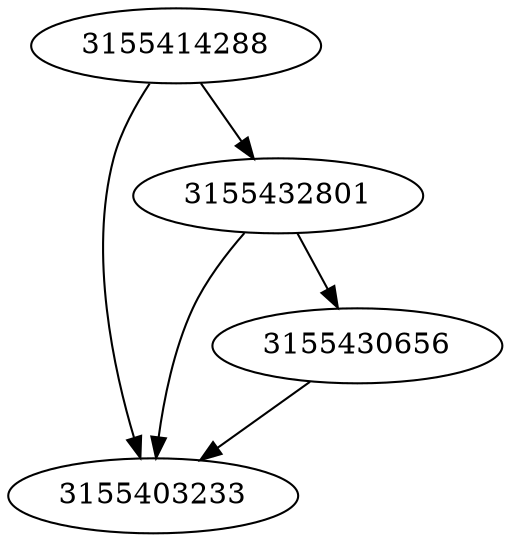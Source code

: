 strict digraph  {
3155414288;
3155403233;
3155432801;
3155430656;
3155414288 -> 3155403233;
3155414288 -> 3155432801;
3155432801 -> 3155403233;
3155432801 -> 3155430656;
3155430656 -> 3155403233;
}
